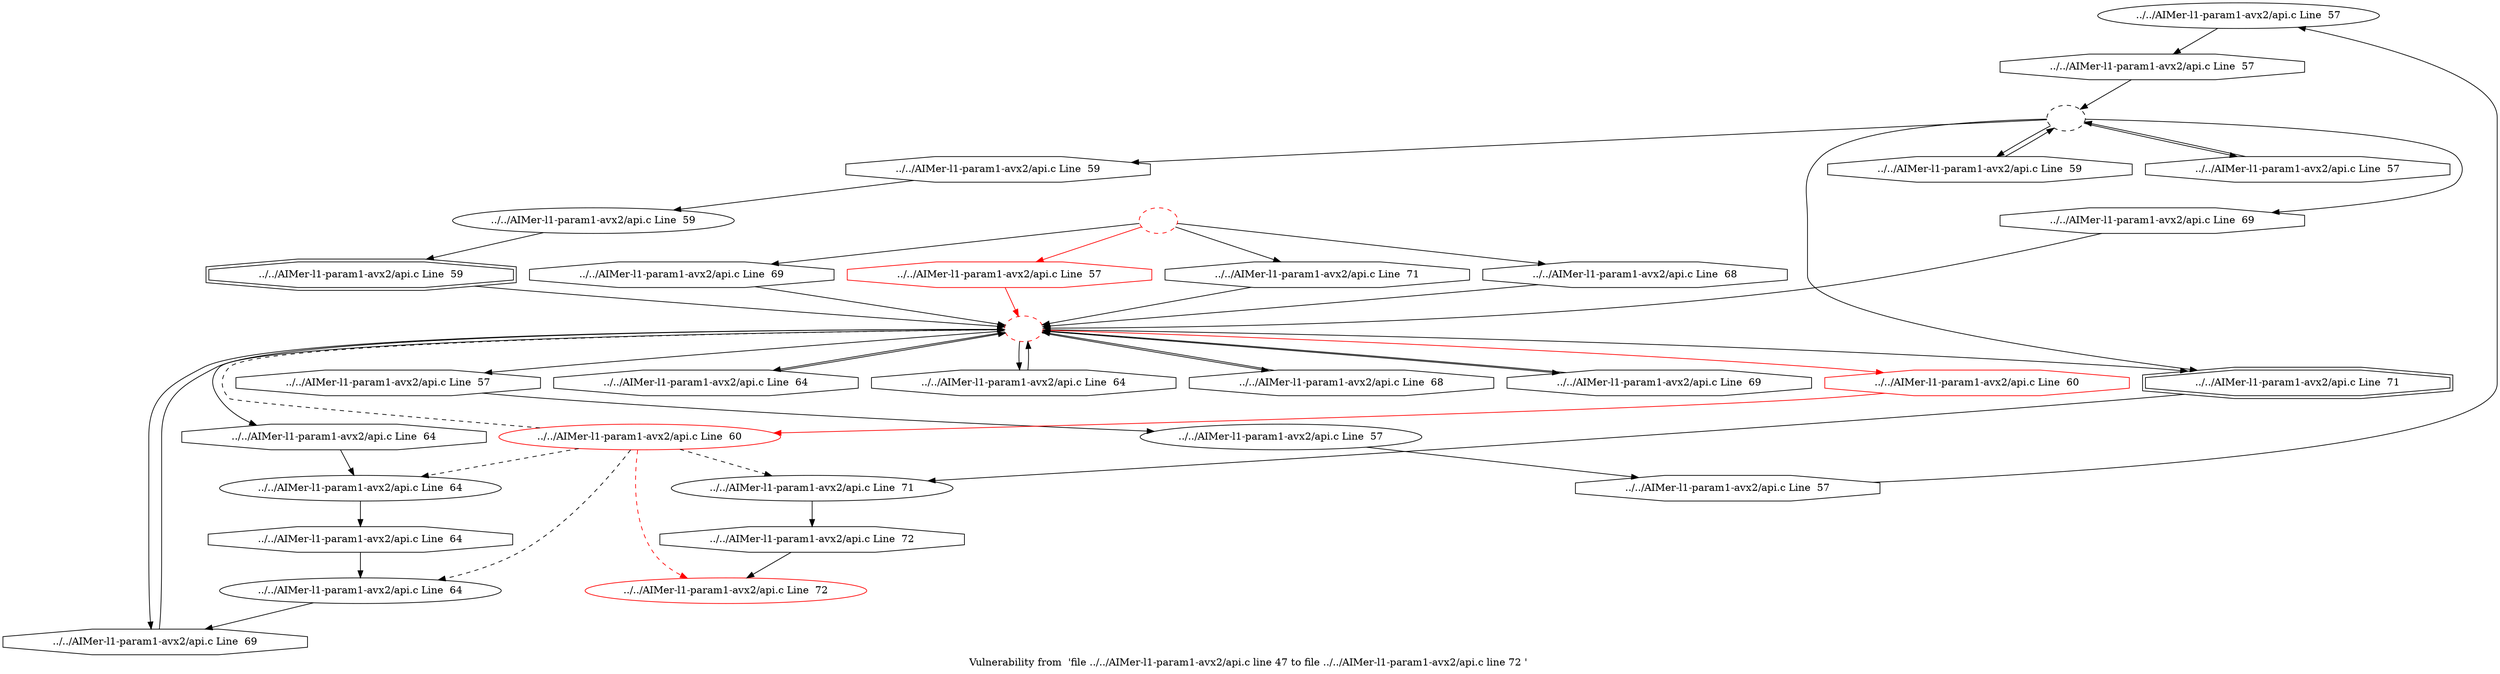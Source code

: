 digraph "Vulnerability from 'file ../../AIMer-l1-param1-avx2/api.c line 47 to file ../../AIMer-l1-param1-avx2/api.c line 72 '  "{
label="Vulnerability from  'file ../../AIMer-l1-param1-avx2/api.c line 47 to file ../../AIMer-l1-param1-avx2/api.c line 72 ' ";
node_545[shape=ellipse,style=solid,label="../../AIMer-l1-param1-avx2/api.c Line  57"]
node_548[shape=octagon,style=solid,label="../../AIMer-l1-param1-avx2/api.c Line  57"]
"node_545"->"node_548"
node_544[shape=octagon,style=solid,label="../../AIMer-l1-param1-avx2/api.c Line  57"]
node_543[shape=ellipse,style=solid,label="../../AIMer-l1-param1-avx2/api.c Line  57"]
"node_544"->"node_543"
node_546[shape=octagon,style=solid,label="../../AIMer-l1-param1-avx2/api.c Line  57"]
"node_543"->"node_546"
node_542[shape=octagon,style=solid,label="../../AIMer-l1-param1-avx2/api.c Line  57", color=red]
node_541[shape=ellipse,style=dashed,label="", color=red]
"node_542"->"node_541" [color=red]
"node_541"->"node_544"
node_566[shape=octagon,style=solid,label="../../AIMer-l1-param1-avx2/api.c Line  69"]
"node_541"->"node_566"
node_569[shape=doubleoctagon,style=solid,label="../../AIMer-l1-param1-avx2/api.c Line  71"]
"node_541"->"node_569"
node_554[shape=octagon,style=solid,label="../../AIMer-l1-param1-avx2/api.c Line  60", color=red]
"node_541"->"node_554" [color=red]
node_555[shape=octagon,style=solid,label="../../AIMer-l1-param1-avx2/api.c Line  64"]
"node_541"->"node_555"
node_556[shape=octagon,style=solid,label="../../AIMer-l1-param1-avx2/api.c Line  64"]
"node_541"->"node_556"
node_558[shape=octagon,style=solid,label="../../AIMer-l1-param1-avx2/api.c Line  64"]
"node_541"->"node_558"
node_561[shape=octagon,style=solid,label="../../AIMer-l1-param1-avx2/api.c Line  68"]
"node_541"->"node_561"
node_564[shape=octagon,style=solid,label="../../AIMer-l1-param1-avx2/api.c Line  69"]
"node_541"->"node_564"
node_540[shape=ellipse,style=dashed,label=""]
"node_540"->"node_569"
node_549[shape=octagon,style=solid,label="../../AIMer-l1-param1-avx2/api.c Line  59"]
"node_540"->"node_549"
node_551[shape=octagon,style=solid,label="../../AIMer-l1-param1-avx2/api.c Line  59"]
"node_540"->"node_551"
node_547[shape=octagon,style=solid,label="../../AIMer-l1-param1-avx2/api.c Line  57"]
"node_540"->"node_547"
node_563[shape=octagon,style=solid,label="../../AIMer-l1-param1-avx2/api.c Line  69"]
"node_540"->"node_563"
node_539[shape=ellipse,style=dashed,label="", color=red]
"node_539"->"node_542" [color=red]
node_567[shape=octagon,style=solid,label="../../AIMer-l1-param1-avx2/api.c Line  71"]
"node_539"->"node_567"
node_562[shape=octagon,style=solid,label="../../AIMer-l1-param1-avx2/api.c Line  68"]
"node_539"->"node_562"
node_565[shape=octagon,style=solid,label="../../AIMer-l1-param1-avx2/api.c Line  69"]
"node_539"->"node_565"
"node_566"->"node_541"
"node_567"->"node_541"
node_568[shape=ellipse,style=solid,label="../../AIMer-l1-param1-avx2/api.c Line  71"]
node_571[shape=octagon,style=solid,label="../../AIMer-l1-param1-avx2/api.c Line  72"]
"node_568"->"node_571"
"node_569"->"node_568"
node_570[shape=ellipse,style=solid,label="../../AIMer-l1-param1-avx2/api.c Line  72", color=red]
"node_571"->"node_570"
"node_549"->"node_540"
node_550[shape=ellipse,style=solid,label="../../AIMer-l1-param1-avx2/api.c Line  59"]
node_552[shape=doubleoctagon,style=solid,label="../../AIMer-l1-param1-avx2/api.c Line  59"]
"node_550"->"node_552"
"node_551"->"node_550"
"node_552"->"node_541"
node_553[shape=ellipse,style=solid,label="../../AIMer-l1-param1-avx2/api.c Line  60", color=red]
"node_553"->"node_541" [style=dashed]
"node_553"->"node_568" [style=dashed]
"node_553"->"node_570" [color=red, style=dashed]
node_557[shape=ellipse,style=solid,label="../../AIMer-l1-param1-avx2/api.c Line  64"]
"node_553"->"node_557" [style=dashed]
node_559[shape=ellipse,style=solid,label="../../AIMer-l1-param1-avx2/api.c Line  64"]
"node_553"->"node_559" [style=dashed]
"node_546"->"node_545"
"node_547"->"node_540"
"node_548"->"node_540"
"node_554"->"node_553" [color=red]
"node_555"->"node_541"
"node_556"->"node_541"
node_560[shape=octagon,style=solid,label="../../AIMer-l1-param1-avx2/api.c Line  64"]
"node_557"->"node_560"
"node_558"->"node_557"
"node_559"->"node_566"
"node_560"->"node_559"
"node_561"->"node_541"
"node_562"->"node_541"
"node_563"->"node_541"
"node_564"->"node_541"
"node_565"->"node_541"
}

